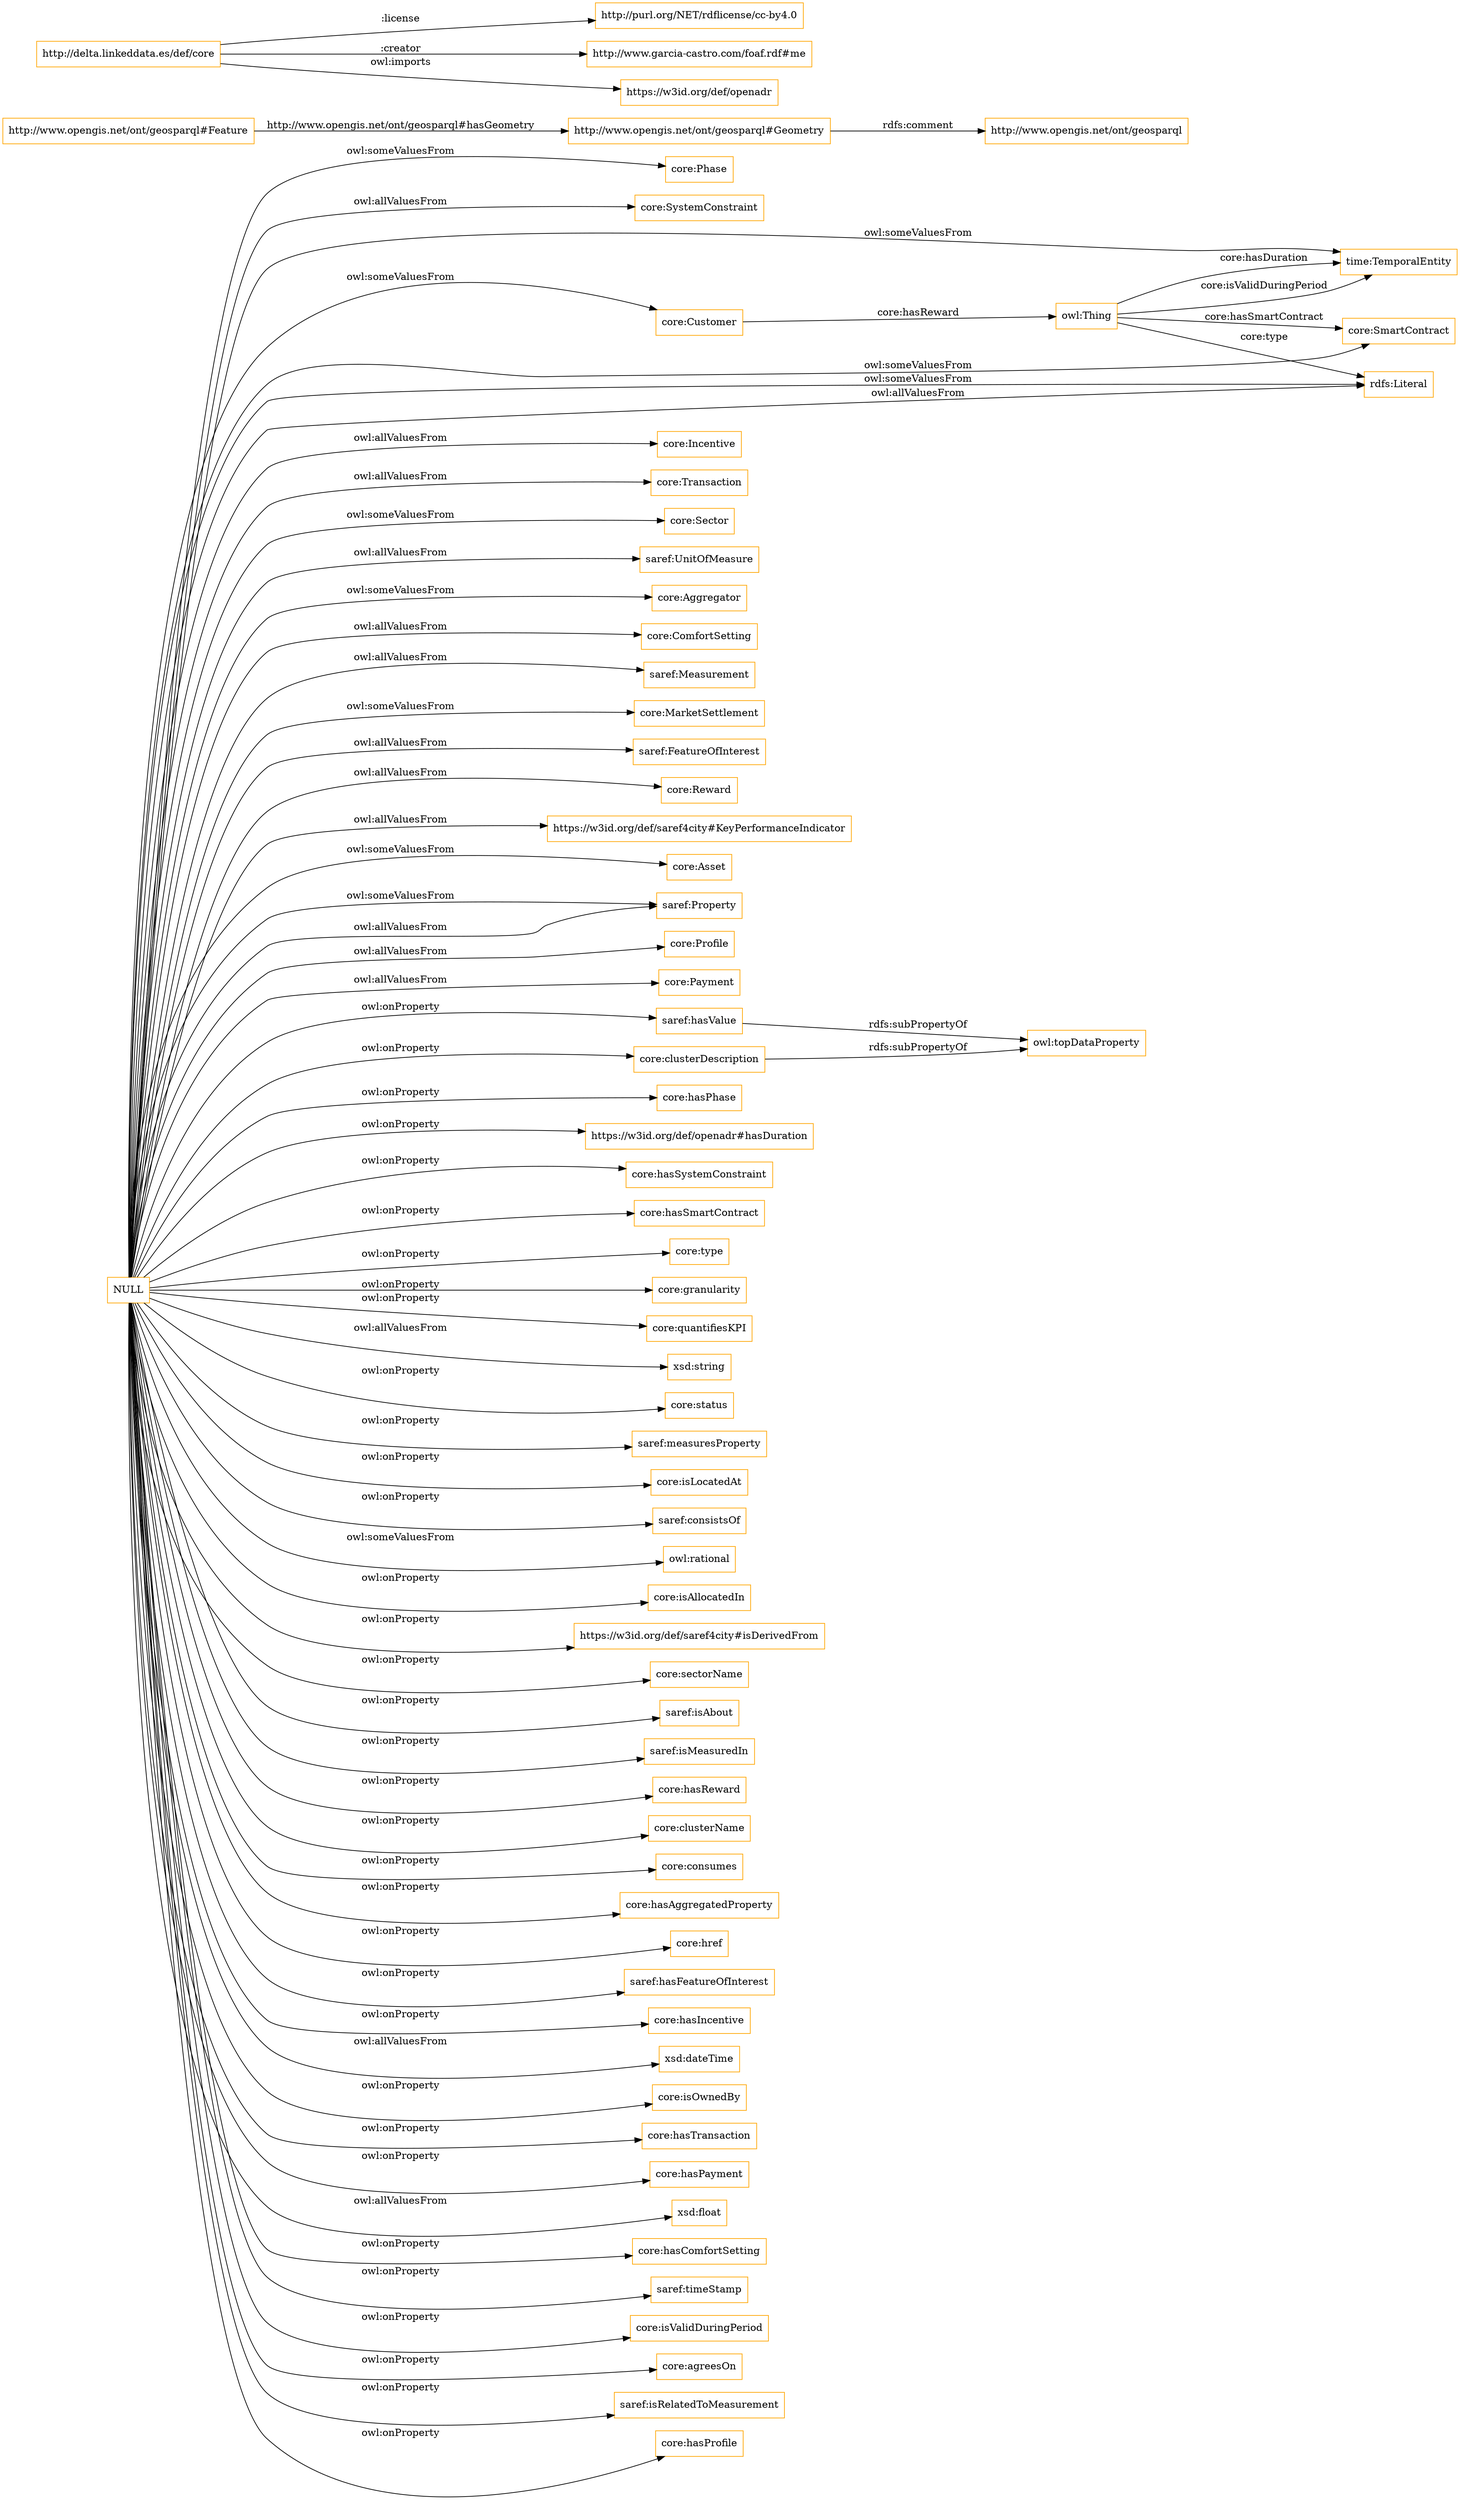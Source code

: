 digraph ar2dtool_diagram { 
rankdir=LR;
size="1501"
node [shape = rectangle, color="orange"]; "core:Phase" "core:SystemConstraint" "core:Customer" "core:Incentive" "core:Transaction" "core:Sector" "http://www.opengis.net/ont/geosparql#Geometry" "saref:UnitOfMeasure" "core:Aggregator" "core:ComfortSetting" "saref:Measurement" "core:MarketSettlement" "saref:FeatureOfInterest" "core:Reward" "time:TemporalEntity" "core:SmartContract" "https://w3id.org/def/saref4city#KeyPerformanceIndicator" "core:Asset" "http://www.opengis.net/ont/geosparql#Feature" "saref:Property" "core:Profile" "core:Payment" ; /*classes style*/
	"http://delta.linkeddata.es/def/core" -> "http://purl.org/NET/rdflicense/cc-by4.0" [ label = ":license" ];
	"http://delta.linkeddata.es/def/core" -> "http://www.garcia-castro.com/foaf.rdf#me" [ label = ":creator" ];
	"http://delta.linkeddata.es/def/core" -> "https://w3id.org/def/openadr" [ label = "owl:imports" ];
	"saref:hasValue" -> "owl:topDataProperty" [ label = "rdfs:subPropertyOf" ];
	"core:clusterDescription" -> "owl:topDataProperty" [ label = "rdfs:subPropertyOf" ];
	"NULL" -> "core:hasPhase" [ label = "owl:onProperty" ];
	"NULL" -> "core:ComfortSetting" [ label = "owl:allValuesFrom" ];
	"NULL" -> "https://w3id.org/def/openadr#hasDuration" [ label = "owl:onProperty" ];
	"NULL" -> "core:hasSystemConstraint" [ label = "owl:onProperty" ];
	"NULL" -> "core:hasSmartContract" [ label = "owl:onProperty" ];
	"NULL" -> "core:type" [ label = "owl:onProperty" ];
	"NULL" -> "time:TemporalEntity" [ label = "owl:someValuesFrom" ];
	"NULL" -> "core:granularity" [ label = "owl:onProperty" ];
	"NULL" -> "saref:FeatureOfInterest" [ label = "owl:allValuesFrom" ];
	"NULL" -> "saref:UnitOfMeasure" [ label = "owl:allValuesFrom" ];
	"NULL" -> "core:quantifiesKPI" [ label = "owl:onProperty" ];
	"NULL" -> "saref:Measurement" [ label = "owl:allValuesFrom" ];
	"NULL" -> "core:Profile" [ label = "owl:allValuesFrom" ];
	"NULL" -> "core:Reward" [ label = "owl:allValuesFrom" ];
	"NULL" -> "xsd:string" [ label = "owl:allValuesFrom" ];
	"NULL" -> "https://w3id.org/def/saref4city#KeyPerformanceIndicator" [ label = "owl:allValuesFrom" ];
	"NULL" -> "core:status" [ label = "owl:onProperty" ];
	"NULL" -> "core:Phase" [ label = "owl:someValuesFrom" ];
	"NULL" -> "saref:measuresProperty" [ label = "owl:onProperty" ];
	"NULL" -> "core:isLocatedAt" [ label = "owl:onProperty" ];
	"NULL" -> "saref:consistsOf" [ label = "owl:onProperty" ];
	"NULL" -> "saref:hasValue" [ label = "owl:onProperty" ];
	"NULL" -> "owl:rational" [ label = "owl:someValuesFrom" ];
	"NULL" -> "core:isAllocatedIn" [ label = "owl:onProperty" ];
	"NULL" -> "https://w3id.org/def/saref4city#isDerivedFrom" [ label = "owl:onProperty" ];
	"NULL" -> "core:sectorName" [ label = "owl:onProperty" ];
	"NULL" -> "saref:isAbout" [ label = "owl:onProperty" ];
	"NULL" -> "saref:isMeasuredIn" [ label = "owl:onProperty" ];
	"NULL" -> "core:hasReward" [ label = "owl:onProperty" ];
	"NULL" -> "core:clusterName" [ label = "owl:onProperty" ];
	"NULL" -> "core:Payment" [ label = "owl:allValuesFrom" ];
	"NULL" -> "core:Asset" [ label = "owl:someValuesFrom" ];
	"NULL" -> "saref:Property" [ label = "owl:someValuesFrom" ];
	"NULL" -> "core:Aggregator" [ label = "owl:someValuesFrom" ];
	"NULL" -> "core:Incentive" [ label = "owl:allValuesFrom" ];
	"NULL" -> "core:MarketSettlement" [ label = "owl:someValuesFrom" ];
	"NULL" -> "core:consumes" [ label = "owl:onProperty" ];
	"NULL" -> "core:hasAggregatedProperty" [ label = "owl:onProperty" ];
	"NULL" -> "rdfs:Literal" [ label = "owl:someValuesFrom" ];
	"NULL" -> "core:href" [ label = "owl:onProperty" ];
	"NULL" -> "saref:hasFeatureOfInterest" [ label = "owl:onProperty" ];
	"NULL" -> "core:hasIncentive" [ label = "owl:onProperty" ];
	"NULL" -> "core:Transaction" [ label = "owl:allValuesFrom" ];
	"NULL" -> "core:Customer" [ label = "owl:someValuesFrom" ];
	"NULL" -> "xsd:dateTime" [ label = "owl:allValuesFrom" ];
	"NULL" -> "core:isOwnedBy" [ label = "owl:onProperty" ];
	"NULL" -> "core:hasTransaction" [ label = "owl:onProperty" ];
	"NULL" -> "core:SystemConstraint" [ label = "owl:allValuesFrom" ];
	"NULL" -> "core:clusterDescription" [ label = "owl:onProperty" ];
	"NULL" -> "core:hasPayment" [ label = "owl:onProperty" ];
	"NULL" -> "xsd:float" [ label = "owl:allValuesFrom" ];
	"NULL" -> "core:hasComfortSetting" [ label = "owl:onProperty" ];
	"NULL" -> "saref:timeStamp" [ label = "owl:onProperty" ];
	"NULL" -> "core:isValidDuringPeriod" [ label = "owl:onProperty" ];
	"NULL" -> "saref:Property" [ label = "owl:allValuesFrom" ];
	"NULL" -> "core:agreesOn" [ label = "owl:onProperty" ];
	"NULL" -> "core:SmartContract" [ label = "owl:someValuesFrom" ];
	"NULL" -> "rdfs:Literal" [ label = "owl:allValuesFrom" ];
	"NULL" -> "core:Sector" [ label = "owl:someValuesFrom" ];
	"NULL" -> "saref:isRelatedToMeasurement" [ label = "owl:onProperty" ];
	"NULL" -> "core:hasProfile" [ label = "owl:onProperty" ];
	"http://www.opengis.net/ont/geosparql#Geometry" -> "http://www.opengis.net/ont/geosparql" [ label = "rdfs:comment" ];
	"owl:Thing" -> "core:SmartContract" [ label = "core:hasSmartContract" ];
	"http://www.opengis.net/ont/geosparql#Feature" -> "http://www.opengis.net/ont/geosparql#Geometry" [ label = "http://www.opengis.net/ont/geosparql#hasGeometry" ];
	"owl:Thing" -> "time:TemporalEntity" [ label = "core:hasDuration" ];
	"owl:Thing" -> "rdfs:Literal" [ label = "core:type" ];
	"core:Customer" -> "owl:Thing" [ label = "core:hasReward" ];
	"owl:Thing" -> "time:TemporalEntity" [ label = "core:isValidDuringPeriod" ];

}
